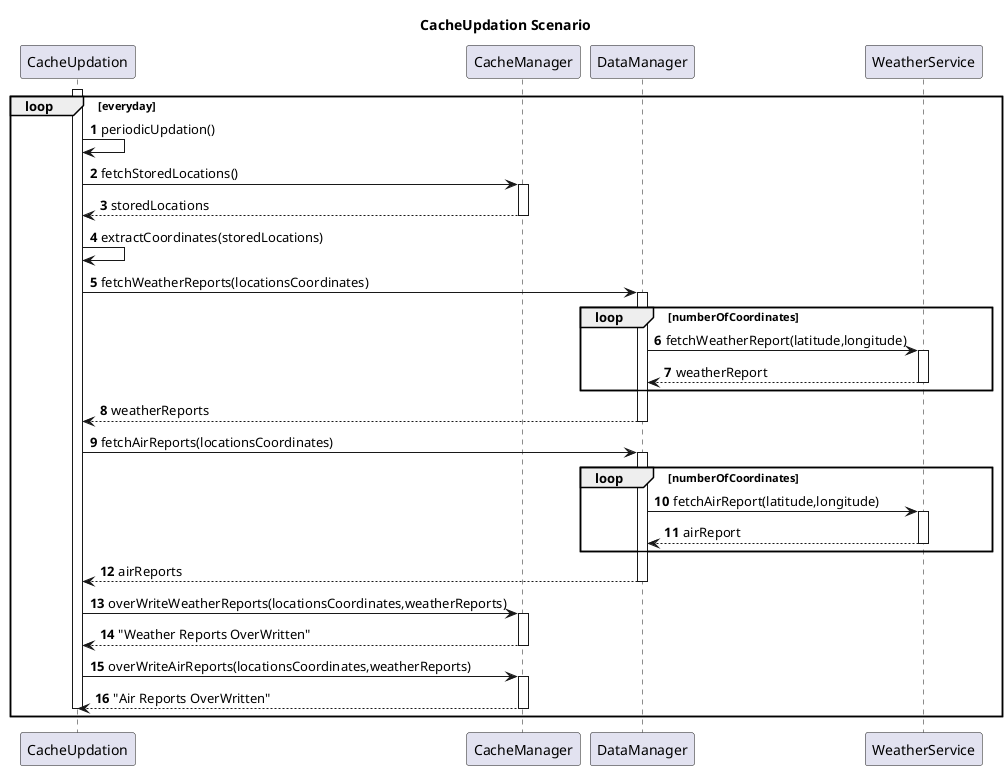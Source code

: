 @startuml
title CacheUpdation Scenario
autonumber

Participant CacheUpdation
Participant CacheManager
Participant DataManager
Participant WeatherService

loop everyday
    activate CacheUpdation
    CacheUpdation -> CacheUpdation:periodicUpdation()
    CacheUpdation -> CacheManager: fetchStoredLocations()
    activate CacheManager
    CacheManager --> CacheUpdation: storedLocations
    deactivate CacheManager
    CacheUpdation -> CacheUpdation: extractCoordinates(storedLocations)
    CacheUpdation -> DataManager: fetchWeatherReports(locationsCoordinates)
    activate DataManager
    loop numberOfCoordinates
        DataManager -> WeatherService: fetchWeatherReport(latitude,longitude)
        activate WeatherService
        WeatherService --> DataManager: weatherReport
        deactivate WeatherService
    end
    DataManager --> CacheUpdation: weatherReports
    deactivate DataManager

    CacheUpdation -> DataManager: fetchAirReports(locationsCoordinates)
    activate DataManager
    loop numberOfCoordinates
        DataManager -> WeatherService: fetchAirReport(latitude,longitude)
        activate WeatherService
        WeatherService --> DataManager: airReport
        deactivate WeatherService
    end
    DataManager --> CacheUpdation: airReports
    deactivate DataManager

    CacheUpdation -> CacheManager: overWriteWeatherReports(locationsCoordinates,weatherReports)
    activate CacheManager
    CacheManager --> CacheUpdation: "Weather Reports OverWritten"
    deactivate CacheManager

    CacheUpdation -> CacheManager: overWriteAirReports(locationsCoordinates,weatherReports)
    activate CacheManager
    CacheManager --> CacheUpdation: "Air Reports OverWritten"
    deactivate CacheManager

    deactivate CacheUpdation

end
